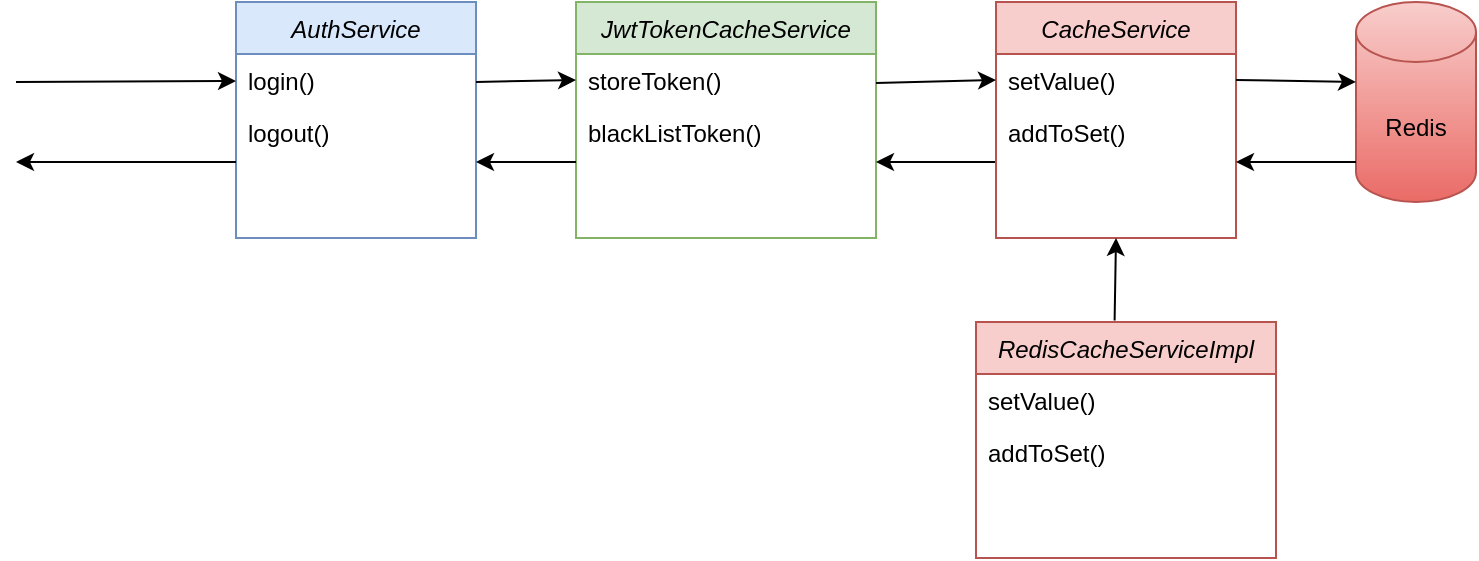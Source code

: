 <mxfile version="24.6.5" type="device">
  <diagram id="C5RBs43oDa-KdzZeNtuy" name="Page-1">
    <mxGraphModel dx="819" dy="429" grid="1" gridSize="10" guides="1" tooltips="1" connect="1" arrows="1" fold="1" page="1" pageScale="1" pageWidth="827" pageHeight="1169" math="0" shadow="0">
      <root>
        <mxCell id="WIyWlLk6GJQsqaUBKTNV-0" />
        <mxCell id="WIyWlLk6GJQsqaUBKTNV-1" parent="WIyWlLk6GJQsqaUBKTNV-0" />
        <mxCell id="zkfFHV4jXpPFQw0GAbJ--0" value="AuthService" style="swimlane;fontStyle=2;align=center;verticalAlign=top;childLayout=stackLayout;horizontal=1;startSize=26;horizontalStack=0;resizeParent=1;resizeLast=0;collapsible=1;marginBottom=0;rounded=0;shadow=0;strokeWidth=1;fillColor=#dae8fc;strokeColor=#6c8ebf;" parent="WIyWlLk6GJQsqaUBKTNV-1" vertex="1">
          <mxGeometry x="140" y="320" width="120" height="118" as="geometry">
            <mxRectangle x="230" y="140" width="160" height="26" as="alternateBounds" />
          </mxGeometry>
        </mxCell>
        <mxCell id="zkfFHV4jXpPFQw0GAbJ--1" value="login()" style="text;align=left;verticalAlign=top;spacingLeft=4;spacingRight=4;overflow=hidden;rotatable=0;points=[[0,0.5],[1,0.5]];portConstraint=eastwest;" parent="zkfFHV4jXpPFQw0GAbJ--0" vertex="1">
          <mxGeometry y="26" width="120" height="26" as="geometry" />
        </mxCell>
        <mxCell id="zkfFHV4jXpPFQw0GAbJ--2" value="logout()" style="text;align=left;verticalAlign=top;spacingLeft=4;spacingRight=4;overflow=hidden;rotatable=0;points=[[0,0.5],[1,0.5]];portConstraint=eastwest;rounded=0;shadow=0;html=0;" parent="zkfFHV4jXpPFQw0GAbJ--0" vertex="1">
          <mxGeometry y="52" width="120" height="26" as="geometry" />
        </mxCell>
        <mxCell id="aYcQWq7QJ7pHMA8n7LbQ-19" value="JwtTokenCacheService" style="swimlane;fontStyle=2;align=center;verticalAlign=top;childLayout=stackLayout;horizontal=1;startSize=26;horizontalStack=0;resizeParent=1;resizeLast=0;collapsible=1;marginBottom=0;rounded=0;shadow=0;strokeWidth=1;fillColor=#d5e8d4;strokeColor=#82b366;" vertex="1" parent="WIyWlLk6GJQsqaUBKTNV-1">
          <mxGeometry x="310" y="320" width="150" height="118" as="geometry">
            <mxRectangle x="230" y="140" width="160" height="26" as="alternateBounds" />
          </mxGeometry>
        </mxCell>
        <mxCell id="aYcQWq7QJ7pHMA8n7LbQ-20" value="storeToken()" style="text;align=left;verticalAlign=top;spacingLeft=4;spacingRight=4;overflow=hidden;rotatable=0;points=[[0,0.5],[1,0.5]];portConstraint=eastwest;" vertex="1" parent="aYcQWq7QJ7pHMA8n7LbQ-19">
          <mxGeometry y="26" width="150" height="26" as="geometry" />
        </mxCell>
        <mxCell id="aYcQWq7QJ7pHMA8n7LbQ-21" value="blackListToken()" style="text;align=left;verticalAlign=top;spacingLeft=4;spacingRight=4;overflow=hidden;rotatable=0;points=[[0,0.5],[1,0.5]];portConstraint=eastwest;rounded=0;shadow=0;html=0;" vertex="1" parent="aYcQWq7QJ7pHMA8n7LbQ-19">
          <mxGeometry y="52" width="150" height="26" as="geometry" />
        </mxCell>
        <mxCell id="aYcQWq7QJ7pHMA8n7LbQ-33" value="" style="endArrow=classic;html=1;rounded=0;" edge="1" parent="aYcQWq7QJ7pHMA8n7LbQ-19">
          <mxGeometry width="50" height="50" relative="1" as="geometry">
            <mxPoint x="210" y="80" as="sourcePoint" />
            <mxPoint x="150" y="80" as="targetPoint" />
          </mxGeometry>
        </mxCell>
        <mxCell id="aYcQWq7QJ7pHMA8n7LbQ-22" value="CacheService" style="swimlane;fontStyle=2;align=center;verticalAlign=top;childLayout=stackLayout;horizontal=1;startSize=26;horizontalStack=0;resizeParent=1;resizeLast=0;collapsible=1;marginBottom=0;rounded=0;shadow=0;strokeWidth=1;fillColor=#f8cecc;strokeColor=#b85450;" vertex="1" parent="WIyWlLk6GJQsqaUBKTNV-1">
          <mxGeometry x="520" y="320" width="120" height="118" as="geometry">
            <mxRectangle x="230" y="140" width="160" height="26" as="alternateBounds" />
          </mxGeometry>
        </mxCell>
        <mxCell id="aYcQWq7QJ7pHMA8n7LbQ-23" value="setValue()" style="text;align=left;verticalAlign=top;spacingLeft=4;spacingRight=4;overflow=hidden;rotatable=0;points=[[0,0.5],[1,0.5]];portConstraint=eastwest;" vertex="1" parent="aYcQWq7QJ7pHMA8n7LbQ-22">
          <mxGeometry y="26" width="120" height="26" as="geometry" />
        </mxCell>
        <mxCell id="aYcQWq7QJ7pHMA8n7LbQ-24" value="addToSet()" style="text;align=left;verticalAlign=top;spacingLeft=4;spacingRight=4;overflow=hidden;rotatable=0;points=[[0,0.5],[1,0.5]];portConstraint=eastwest;rounded=0;shadow=0;html=0;" vertex="1" parent="aYcQWq7QJ7pHMA8n7LbQ-22">
          <mxGeometry y="52" width="120" height="26" as="geometry" />
        </mxCell>
        <mxCell id="aYcQWq7QJ7pHMA8n7LbQ-25" value="Redis" style="shape=cylinder3;whiteSpace=wrap;html=1;boundedLbl=1;backgroundOutline=1;size=15;fillColor=#f8cecc;gradientColor=#ea6b66;strokeColor=#b85450;" vertex="1" parent="WIyWlLk6GJQsqaUBKTNV-1">
          <mxGeometry x="700" y="320" width="60" height="100" as="geometry" />
        </mxCell>
        <mxCell id="aYcQWq7QJ7pHMA8n7LbQ-26" value="" style="endArrow=classic;html=1;rounded=0;entryX=0;entryY=-0.019;entryDx=0;entryDy=0;entryPerimeter=0;" edge="1" parent="WIyWlLk6GJQsqaUBKTNV-1">
          <mxGeometry width="50" height="50" relative="1" as="geometry">
            <mxPoint x="30" y="359.99" as="sourcePoint" />
            <mxPoint x="140" y="359.496" as="targetPoint" />
          </mxGeometry>
        </mxCell>
        <mxCell id="aYcQWq7QJ7pHMA8n7LbQ-27" value="" style="endArrow=classic;html=1;rounded=0;" edge="1" parent="WIyWlLk6GJQsqaUBKTNV-1">
          <mxGeometry width="50" height="50" relative="1" as="geometry">
            <mxPoint x="140" y="400" as="sourcePoint" />
            <mxPoint x="30" y="400" as="targetPoint" />
          </mxGeometry>
        </mxCell>
        <mxCell id="aYcQWq7QJ7pHMA8n7LbQ-29" value="" style="endArrow=classic;html=1;rounded=0;" edge="1" parent="WIyWlLk6GJQsqaUBKTNV-1">
          <mxGeometry width="50" height="50" relative="1" as="geometry">
            <mxPoint x="260" y="359.99" as="sourcePoint" />
            <mxPoint x="310" y="359" as="targetPoint" />
          </mxGeometry>
        </mxCell>
        <mxCell id="aYcQWq7QJ7pHMA8n7LbQ-31" value="" style="endArrow=classic;html=1;rounded=0;entryX=0;entryY=0.5;entryDx=0;entryDy=0;" edge="1" parent="WIyWlLk6GJQsqaUBKTNV-1" target="aYcQWq7QJ7pHMA8n7LbQ-23">
          <mxGeometry width="50" height="50" relative="1" as="geometry">
            <mxPoint x="460" y="360.49" as="sourcePoint" />
            <mxPoint x="510" y="359.5" as="targetPoint" />
          </mxGeometry>
        </mxCell>
        <mxCell id="aYcQWq7QJ7pHMA8n7LbQ-35" value="" style="endArrow=classic;html=1;rounded=0;" edge="1" parent="WIyWlLk6GJQsqaUBKTNV-1">
          <mxGeometry width="50" height="50" relative="1" as="geometry">
            <mxPoint x="310" y="400" as="sourcePoint" />
            <mxPoint x="260" y="400" as="targetPoint" />
          </mxGeometry>
        </mxCell>
        <mxCell id="aYcQWq7QJ7pHMA8n7LbQ-36" value="" style="endArrow=classic;html=1;rounded=0;entryX=0;entryY=0.4;entryDx=0;entryDy=0;entryPerimeter=0;exitX=1;exitY=0.5;exitDx=0;exitDy=0;" edge="1" parent="WIyWlLk6GJQsqaUBKTNV-1" source="aYcQWq7QJ7pHMA8n7LbQ-23" target="aYcQWq7QJ7pHMA8n7LbQ-25">
          <mxGeometry width="50" height="50" relative="1" as="geometry">
            <mxPoint x="470" y="370.49" as="sourcePoint" />
            <mxPoint x="530" y="369" as="targetPoint" />
          </mxGeometry>
        </mxCell>
        <mxCell id="aYcQWq7QJ7pHMA8n7LbQ-38" value="" style="endArrow=classic;html=1;rounded=0;" edge="1" parent="WIyWlLk6GJQsqaUBKTNV-1">
          <mxGeometry width="50" height="50" relative="1" as="geometry">
            <mxPoint x="700" y="400.0" as="sourcePoint" />
            <mxPoint x="640" y="400.0" as="targetPoint" />
          </mxGeometry>
        </mxCell>
        <mxCell id="aYcQWq7QJ7pHMA8n7LbQ-39" value="RedisCacheServiceImpl" style="swimlane;fontStyle=2;align=center;verticalAlign=top;childLayout=stackLayout;horizontal=1;startSize=26;horizontalStack=0;resizeParent=1;resizeLast=0;collapsible=1;marginBottom=0;rounded=0;shadow=0;strokeWidth=1;fillColor=#f8cecc;strokeColor=#b85450;" vertex="1" parent="WIyWlLk6GJQsqaUBKTNV-1">
          <mxGeometry x="510" y="480" width="150" height="118" as="geometry">
            <mxRectangle x="230" y="140" width="160" height="26" as="alternateBounds" />
          </mxGeometry>
        </mxCell>
        <mxCell id="aYcQWq7QJ7pHMA8n7LbQ-40" value="setValue()" style="text;align=left;verticalAlign=top;spacingLeft=4;spacingRight=4;overflow=hidden;rotatable=0;points=[[0,0.5],[1,0.5]];portConstraint=eastwest;" vertex="1" parent="aYcQWq7QJ7pHMA8n7LbQ-39">
          <mxGeometry y="26" width="150" height="26" as="geometry" />
        </mxCell>
        <mxCell id="aYcQWq7QJ7pHMA8n7LbQ-41" value="addToSet()" style="text;align=left;verticalAlign=top;spacingLeft=4;spacingRight=4;overflow=hidden;rotatable=0;points=[[0,0.5],[1,0.5]];portConstraint=eastwest;rounded=0;shadow=0;html=0;" vertex="1" parent="aYcQWq7QJ7pHMA8n7LbQ-39">
          <mxGeometry y="52" width="150" height="26" as="geometry" />
        </mxCell>
        <mxCell id="aYcQWq7QJ7pHMA8n7LbQ-42" value="" style="endArrow=classic;html=1;rounded=0;exitX=0.462;exitY=-0.006;exitDx=0;exitDy=0;exitPerimeter=0;entryX=0.5;entryY=1;entryDx=0;entryDy=0;" edge="1" parent="WIyWlLk6GJQsqaUBKTNV-1" source="aYcQWq7QJ7pHMA8n7LbQ-39" target="aYcQWq7QJ7pHMA8n7LbQ-22">
          <mxGeometry width="50" height="50" relative="1" as="geometry">
            <mxPoint x="540" y="488" as="sourcePoint" />
            <mxPoint x="590" y="438" as="targetPoint" />
          </mxGeometry>
        </mxCell>
      </root>
    </mxGraphModel>
  </diagram>
</mxfile>
